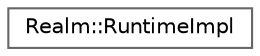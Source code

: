 digraph "Graphical Class Hierarchy"
{
 // LATEX_PDF_SIZE
  bgcolor="transparent";
  edge [fontname=Helvetica,fontsize=10,labelfontname=Helvetica,labelfontsize=10];
  node [fontname=Helvetica,fontsize=10,shape=box,height=0.2,width=0.4];
  rankdir="LR";
  Node0 [id="Node000000",label="Realm::RuntimeImpl",height=0.2,width=0.4,color="grey40", fillcolor="white", style="filled",URL="$classRealm_1_1RuntimeImpl.html",tooltip=" "];
}
